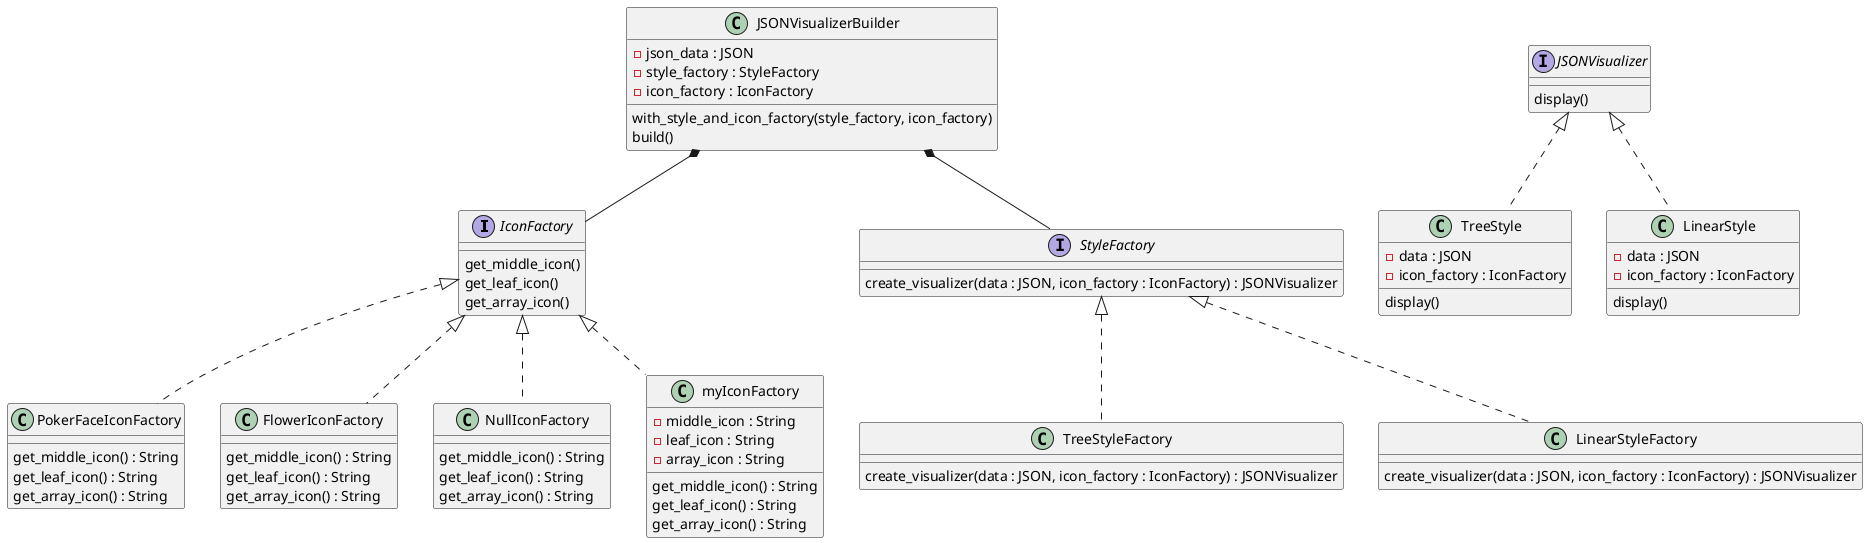 @startuml
interface IconFactory {
  get_middle_icon()
  get_leaf_icon()
  get_array_icon()
}

class PokerFaceIconFactory {
  get_middle_icon() : String
  get_leaf_icon() : String
  get_array_icon() : String
}

class FlowerIconFactory {
  get_middle_icon() : String
  get_leaf_icon() : String
  get_array_icon() : String
}

class NullIconFactory {
  get_middle_icon() : String
  get_leaf_icon() : String
  get_array_icon() : String
}

class myIconFactory {
  -middle_icon : String
  -leaf_icon : String
  -array_icon : String
  get_middle_icon() : String
  get_leaf_icon() : String
  get_array_icon() : String
}

interface JSONVisualizer {
  display()
}

class TreeStyle {
  -data : JSON
  -icon_factory : IconFactory
  display()
}

class LinearStyle {
  -data : JSON
  -icon_factory : IconFactory
  display()
}

class JSONVisualizerBuilder {
  -json_data : JSON
  -style_factory : StyleFactory
  -icon_factory : IconFactory
  with_style_and_icon_factory(style_factory, icon_factory)
  build()
}

interface StyleFactory {
  create_visualizer(data : JSON, icon_factory : IconFactory) : JSONVisualizer
}

class TreeStyleFactory {
  create_visualizer(data : JSON, icon_factory : IconFactory) : JSONVisualizer
}

class LinearStyleFactory {
  create_visualizer(data : JSON, icon_factory : IconFactory) : JSONVisualizer
}

JSONVisualizer <|.. TreeStyle
JSONVisualizer <|.. LinearStyle
IconFactory <|.. PokerFaceIconFactory
IconFactory <|.. FlowerIconFactory
IconFactory <|.. NullIconFactory
IconFactory <|.. myIconFactory
StyleFactory <|.. TreeStyleFactory
StyleFactory <|.. LinearStyleFactory
JSONVisualizerBuilder *-- StyleFactory
JSONVisualizerBuilder *-- IconFactory
@enduml
